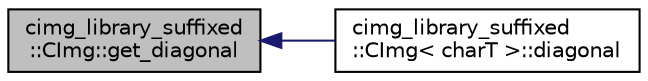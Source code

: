 digraph "cimg_library_suffixed::CImg::get_diagonal"
{
  edge [fontname="Helvetica",fontsize="10",labelfontname="Helvetica",labelfontsize="10"];
  node [fontname="Helvetica",fontsize="10",shape=record];
  rankdir="LR";
  Node1 [label="cimg_library_suffixed\l::CImg::get_diagonal",height=0.2,width=0.4,color="black", fillcolor="grey75", style="filled" fontcolor="black"];
  Node1 -> Node2 [dir="back",color="midnightblue",fontsize="10",style="solid",fontname="Helvetica"];
  Node2 [label="cimg_library_suffixed\l::CImg\< charT \>::diagonal",height=0.2,width=0.4,color="black", fillcolor="white", style="filled",URL="$structcimg__library__suffixed_1_1_c_img.html#afdd0da62df29a27f61c49a6a901feaa6",tooltip="Resize image to become a diagonal matrix."];
}
